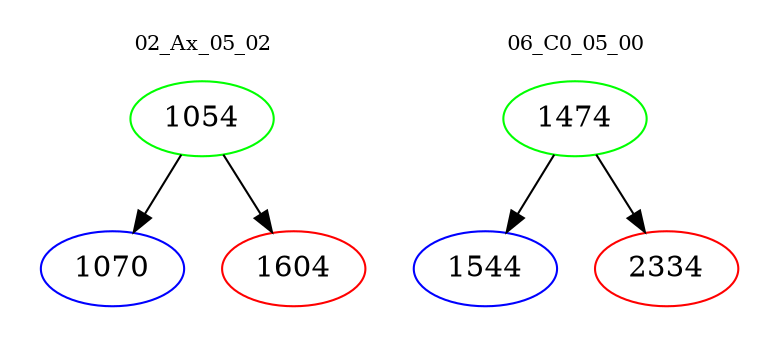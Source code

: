 digraph{
subgraph cluster_0 {
color = white
label = "02_Ax_05_02";
fontsize=10;
T0_1054 [label="1054", color="green"]
T0_1054 -> T0_1070 [color="black"]
T0_1070 [label="1070", color="blue"]
T0_1054 -> T0_1604 [color="black"]
T0_1604 [label="1604", color="red"]
}
subgraph cluster_1 {
color = white
label = "06_C0_05_00";
fontsize=10;
T1_1474 [label="1474", color="green"]
T1_1474 -> T1_1544 [color="black"]
T1_1544 [label="1544", color="blue"]
T1_1474 -> T1_2334 [color="black"]
T1_2334 [label="2334", color="red"]
}
}
